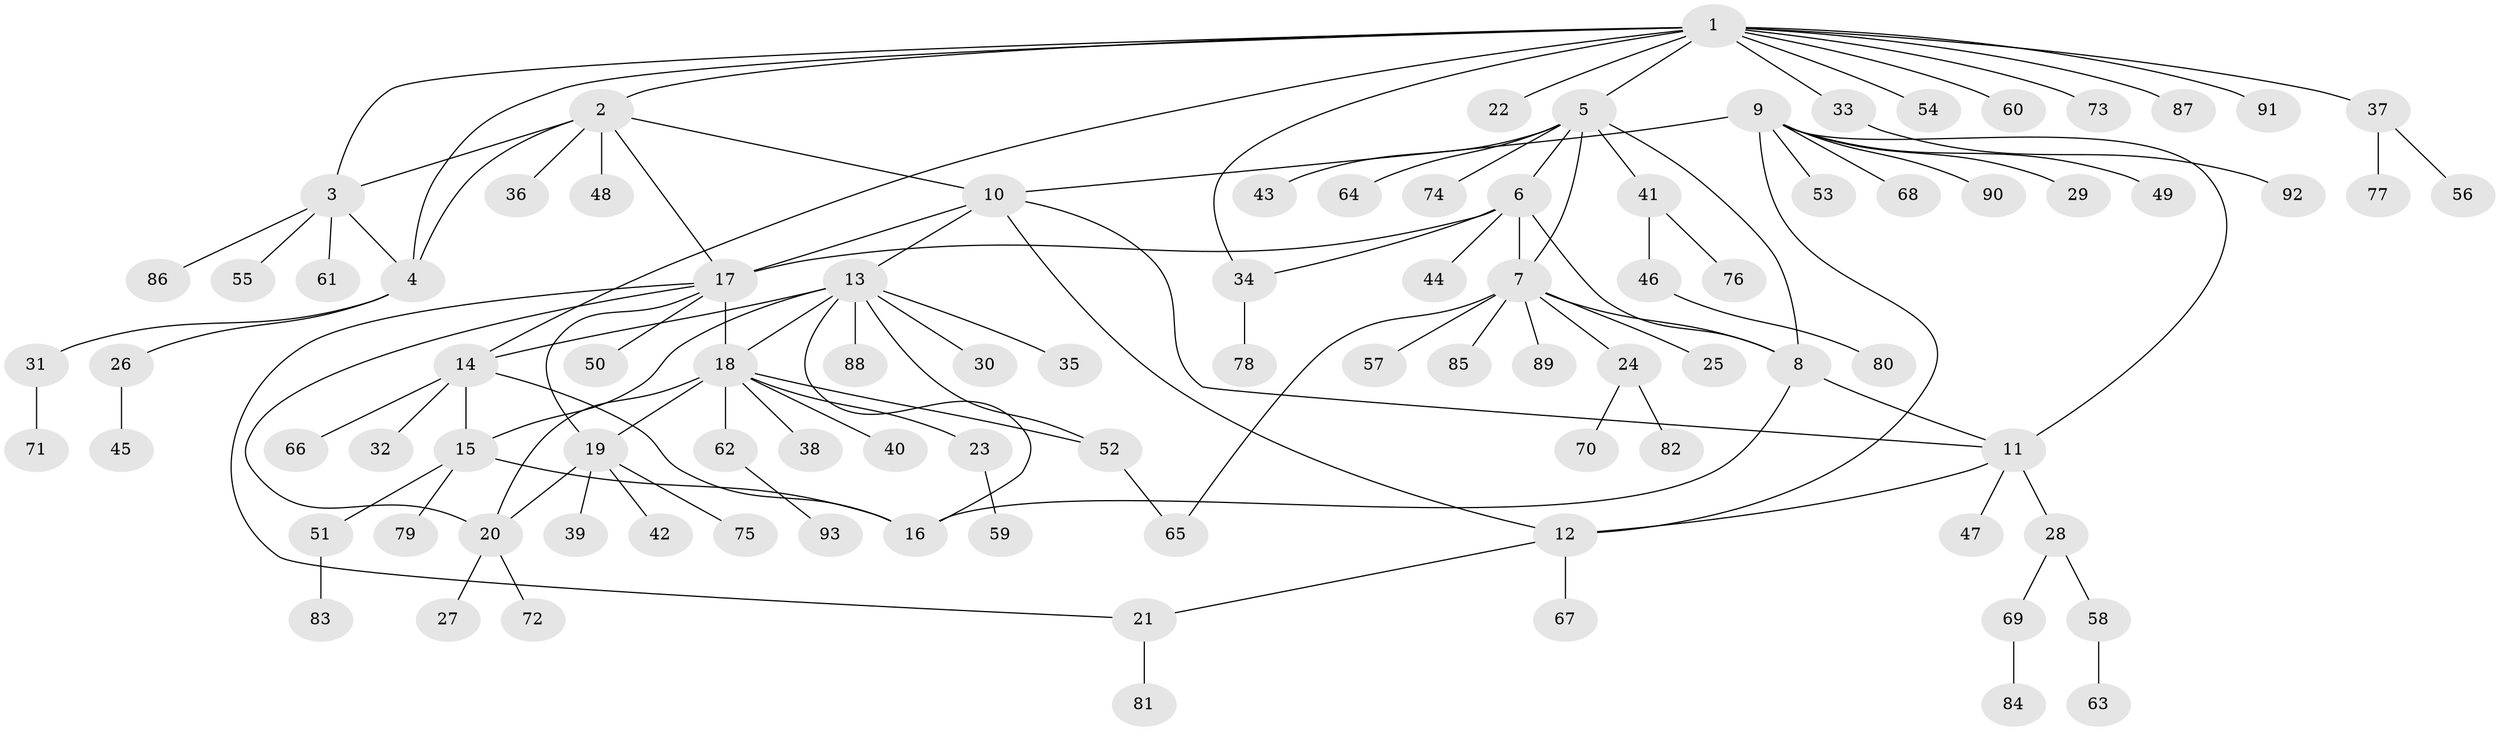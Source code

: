 // coarse degree distribution, {12: 0.013513513513513514, 8: 0.04054054054054054, 4: 0.02702702702702703, 9: 0.02702702702702703, 6: 0.05405405405405406, 7: 0.04054054054054054, 1: 0.6756756756756757, 2: 0.08108108108108109, 3: 0.04054054054054054}
// Generated by graph-tools (version 1.1) at 2025/52/02/27/25 19:52:14]
// undirected, 93 vertices, 117 edges
graph export_dot {
graph [start="1"]
  node [color=gray90,style=filled];
  1;
  2;
  3;
  4;
  5;
  6;
  7;
  8;
  9;
  10;
  11;
  12;
  13;
  14;
  15;
  16;
  17;
  18;
  19;
  20;
  21;
  22;
  23;
  24;
  25;
  26;
  27;
  28;
  29;
  30;
  31;
  32;
  33;
  34;
  35;
  36;
  37;
  38;
  39;
  40;
  41;
  42;
  43;
  44;
  45;
  46;
  47;
  48;
  49;
  50;
  51;
  52;
  53;
  54;
  55;
  56;
  57;
  58;
  59;
  60;
  61;
  62;
  63;
  64;
  65;
  66;
  67;
  68;
  69;
  70;
  71;
  72;
  73;
  74;
  75;
  76;
  77;
  78;
  79;
  80;
  81;
  82;
  83;
  84;
  85;
  86;
  87;
  88;
  89;
  90;
  91;
  92;
  93;
  1 -- 2;
  1 -- 3;
  1 -- 4;
  1 -- 5;
  1 -- 14;
  1 -- 22;
  1 -- 33;
  1 -- 34;
  1 -- 37;
  1 -- 54;
  1 -- 60;
  1 -- 73;
  1 -- 87;
  1 -- 91;
  2 -- 3;
  2 -- 4;
  2 -- 10;
  2 -- 17;
  2 -- 36;
  2 -- 48;
  3 -- 4;
  3 -- 55;
  3 -- 61;
  3 -- 86;
  4 -- 26;
  4 -- 31;
  5 -- 6;
  5 -- 7;
  5 -- 8;
  5 -- 41;
  5 -- 43;
  5 -- 64;
  5 -- 74;
  6 -- 7;
  6 -- 8;
  6 -- 17;
  6 -- 34;
  6 -- 44;
  7 -- 8;
  7 -- 24;
  7 -- 25;
  7 -- 57;
  7 -- 65;
  7 -- 85;
  7 -- 89;
  8 -- 11;
  8 -- 16;
  9 -- 10;
  9 -- 11;
  9 -- 12;
  9 -- 29;
  9 -- 49;
  9 -- 53;
  9 -- 68;
  9 -- 90;
  10 -- 11;
  10 -- 12;
  10 -- 13;
  10 -- 17;
  11 -- 12;
  11 -- 28;
  11 -- 47;
  12 -- 21;
  12 -- 67;
  13 -- 14;
  13 -- 15;
  13 -- 16;
  13 -- 18;
  13 -- 30;
  13 -- 35;
  13 -- 52;
  13 -- 88;
  14 -- 15;
  14 -- 16;
  14 -- 32;
  14 -- 66;
  15 -- 16;
  15 -- 51;
  15 -- 79;
  17 -- 18;
  17 -- 19;
  17 -- 20;
  17 -- 21;
  17 -- 50;
  18 -- 19;
  18 -- 20;
  18 -- 23;
  18 -- 38;
  18 -- 40;
  18 -- 52;
  18 -- 62;
  19 -- 20;
  19 -- 39;
  19 -- 42;
  19 -- 75;
  20 -- 27;
  20 -- 72;
  21 -- 81;
  23 -- 59;
  24 -- 70;
  24 -- 82;
  26 -- 45;
  28 -- 58;
  28 -- 69;
  31 -- 71;
  33 -- 92;
  34 -- 78;
  37 -- 56;
  37 -- 77;
  41 -- 46;
  41 -- 76;
  46 -- 80;
  51 -- 83;
  52 -- 65;
  58 -- 63;
  62 -- 93;
  69 -- 84;
}
